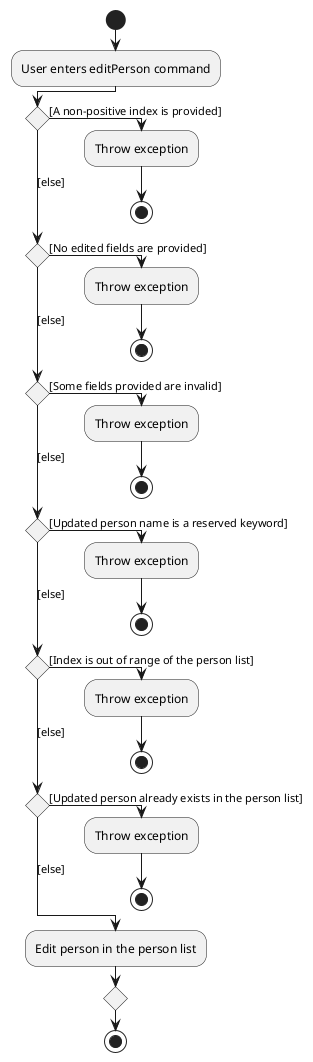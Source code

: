 @startuml
!pragma useVerticalIf on
start
:User enters editPerson command;
if () then ([A non-positive index is provided])
  :Throw exception;
  stop
([else]) elseif () then ([No edited fields are provided])
  :Throw exception;
  stop
([else]) elseif () then ([Some fields provided are invalid])
  :Throw exception;
  stop
([else]) elseif () then ([Updated person name is a reserved keyword])
  :Throw exception;
  stop
([else]) elseif () then ([Index is out of range of the person list])
  :Throw exception;
  stop
([else]) elseif () then ([Updated person already exists in the person list])
  :Throw exception;
  stop
else ([else])
  :Edit person in the person list;
endif
stop
@enduml
